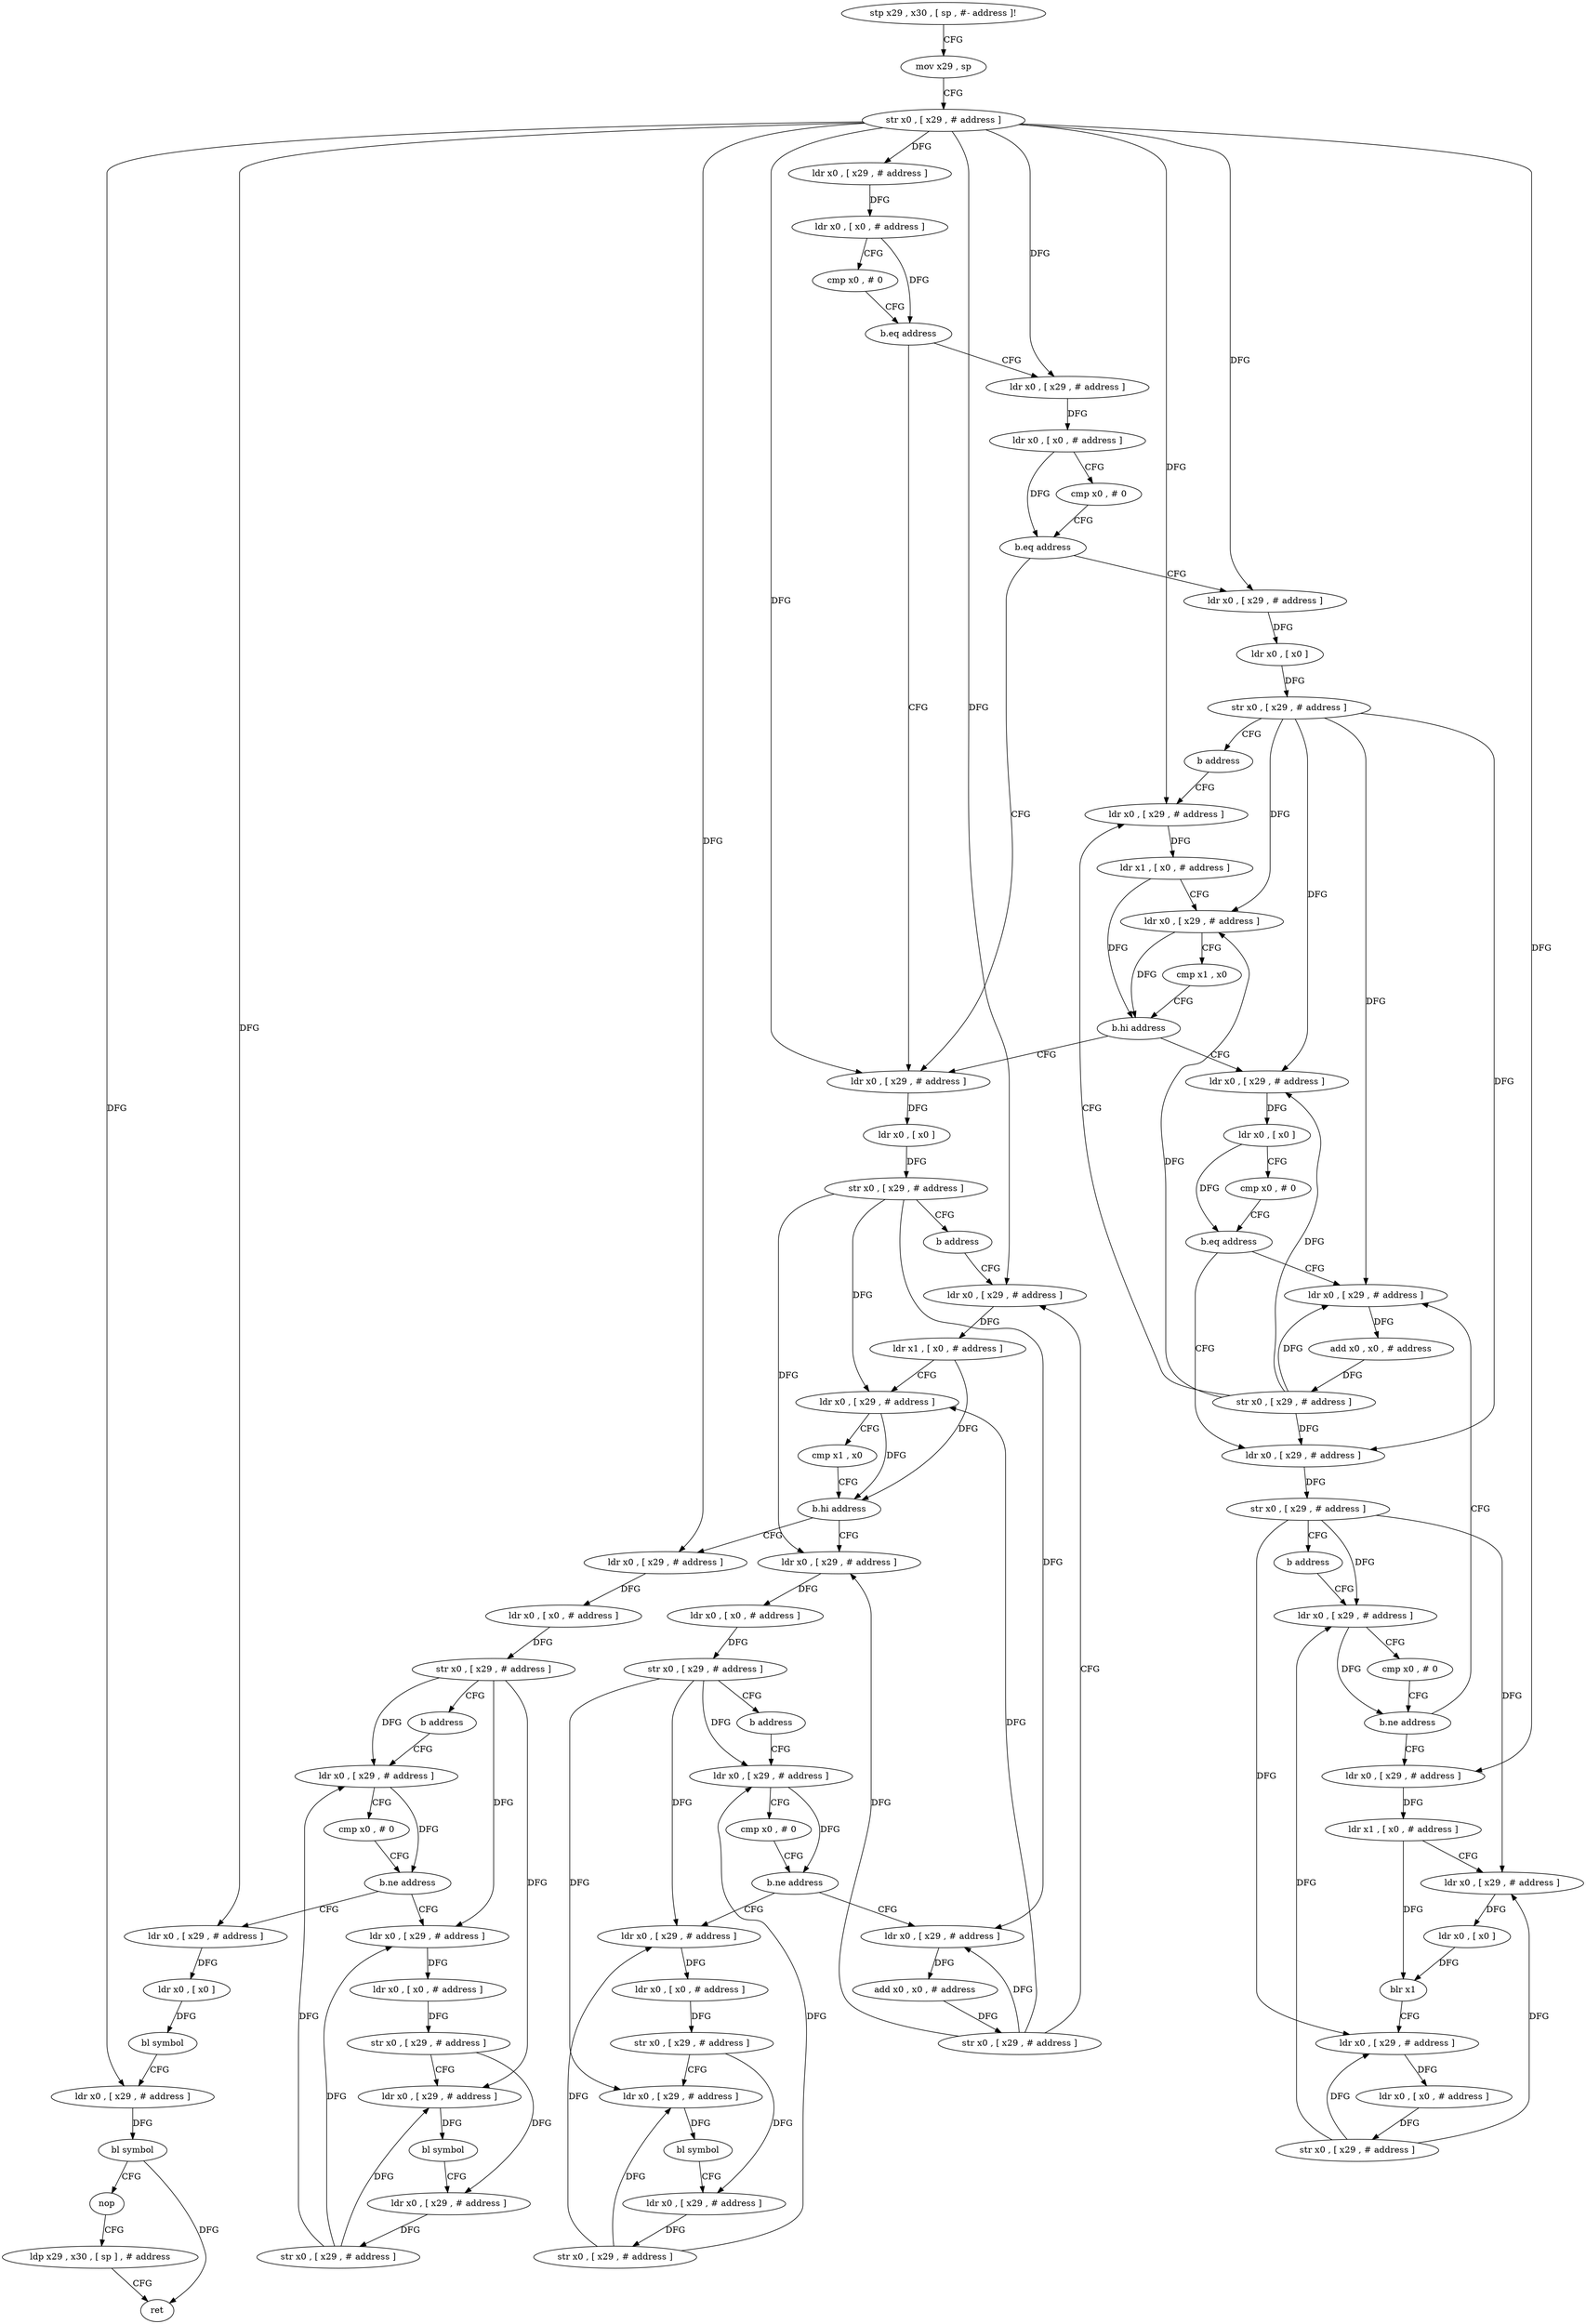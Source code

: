 digraph "func" {
"4319056" [label = "stp x29 , x30 , [ sp , #- address ]!" ]
"4319060" [label = "mov x29 , sp" ]
"4319064" [label = "str x0 , [ x29 , # address ]" ]
"4319068" [label = "ldr x0 , [ x29 , # address ]" ]
"4319072" [label = "ldr x0 , [ x0 , # address ]" ]
"4319076" [label = "cmp x0 , # 0" ]
"4319080" [label = "b.eq address" ]
"4319220" [label = "ldr x0 , [ x29 , # address ]" ]
"4319084" [label = "ldr x0 , [ x29 , # address ]" ]
"4319224" [label = "ldr x0 , [ x0 ]" ]
"4319228" [label = "str x0 , [ x29 , # address ]" ]
"4319232" [label = "b address" ]
"4319304" [label = "ldr x0 , [ x29 , # address ]" ]
"4319088" [label = "ldr x0 , [ x0 , # address ]" ]
"4319092" [label = "cmp x0 , # 0" ]
"4319096" [label = "b.eq address" ]
"4319100" [label = "ldr x0 , [ x29 , # address ]" ]
"4319308" [label = "ldr x1 , [ x0 , # address ]" ]
"4319312" [label = "ldr x0 , [ x29 , # address ]" ]
"4319316" [label = "cmp x1 , x0" ]
"4319320" [label = "b.hi address" ]
"4319236" [label = "ldr x0 , [ x29 , # address ]" ]
"4319324" [label = "ldr x0 , [ x29 , # address ]" ]
"4319104" [label = "ldr x0 , [ x0 ]" ]
"4319108" [label = "str x0 , [ x29 , # address ]" ]
"4319112" [label = "b address" ]
"4319200" [label = "ldr x0 , [ x29 , # address ]" ]
"4319240" [label = "ldr x0 , [ x0 , # address ]" ]
"4319244" [label = "str x0 , [ x29 , # address ]" ]
"4319248" [label = "b address" ]
"4319280" [label = "ldr x0 , [ x29 , # address ]" ]
"4319328" [label = "ldr x0 , [ x0 , # address ]" ]
"4319332" [label = "str x0 , [ x29 , # address ]" ]
"4319336" [label = "b address" ]
"4319368" [label = "ldr x0 , [ x29 , # address ]" ]
"4319204" [label = "ldr x1 , [ x0 , # address ]" ]
"4319208" [label = "ldr x0 , [ x29 , # address ]" ]
"4319212" [label = "cmp x1 , x0" ]
"4319216" [label = "b.hi address" ]
"4319116" [label = "ldr x0 , [ x29 , # address ]" ]
"4319284" [label = "cmp x0 , # 0" ]
"4319288" [label = "b.ne address" ]
"4319252" [label = "ldr x0 , [ x29 , # address ]" ]
"4319292" [label = "ldr x0 , [ x29 , # address ]" ]
"4319372" [label = "cmp x0 , # 0" ]
"4319376" [label = "b.ne address" ]
"4319340" [label = "ldr x0 , [ x29 , # address ]" ]
"4319380" [label = "ldr x0 , [ x29 , # address ]" ]
"4319120" [label = "ldr x0 , [ x0 ]" ]
"4319124" [label = "cmp x0 , # 0" ]
"4319128" [label = "b.eq address" ]
"4319188" [label = "ldr x0 , [ x29 , # address ]" ]
"4319132" [label = "ldr x0 , [ x29 , # address ]" ]
"4319256" [label = "ldr x0 , [ x0 , # address ]" ]
"4319260" [label = "str x0 , [ x29 , # address ]" ]
"4319264" [label = "ldr x0 , [ x29 , # address ]" ]
"4319268" [label = "bl symbol" ]
"4319272" [label = "ldr x0 , [ x29 , # address ]" ]
"4319276" [label = "str x0 , [ x29 , # address ]" ]
"4319296" [label = "add x0 , x0 , # address" ]
"4319300" [label = "str x0 , [ x29 , # address ]" ]
"4319344" [label = "ldr x0 , [ x0 , # address ]" ]
"4319348" [label = "str x0 , [ x29 , # address ]" ]
"4319352" [label = "ldr x0 , [ x29 , # address ]" ]
"4319356" [label = "bl symbol" ]
"4319360" [label = "ldr x0 , [ x29 , # address ]" ]
"4319364" [label = "str x0 , [ x29 , # address ]" ]
"4319384" [label = "ldr x0 , [ x0 ]" ]
"4319388" [label = "bl symbol" ]
"4319392" [label = "ldr x0 , [ x29 , # address ]" ]
"4319396" [label = "bl symbol" ]
"4319400" [label = "nop" ]
"4319404" [label = "ldp x29 , x30 , [ sp ] , # address" ]
"4319408" [label = "ret" ]
"4319192" [label = "add x0 , x0 , # address" ]
"4319196" [label = "str x0 , [ x29 , # address ]" ]
"4319136" [label = "str x0 , [ x29 , # address ]" ]
"4319140" [label = "b address" ]
"4319176" [label = "ldr x0 , [ x29 , # address ]" ]
"4319180" [label = "cmp x0 , # 0" ]
"4319184" [label = "b.ne address" ]
"4319144" [label = "ldr x0 , [ x29 , # address ]" ]
"4319148" [label = "ldr x1 , [ x0 , # address ]" ]
"4319152" [label = "ldr x0 , [ x29 , # address ]" ]
"4319156" [label = "ldr x0 , [ x0 ]" ]
"4319160" [label = "blr x1" ]
"4319164" [label = "ldr x0 , [ x29 , # address ]" ]
"4319168" [label = "ldr x0 , [ x0 , # address ]" ]
"4319172" [label = "str x0 , [ x29 , # address ]" ]
"4319056" -> "4319060" [ label = "CFG" ]
"4319060" -> "4319064" [ label = "CFG" ]
"4319064" -> "4319068" [ label = "DFG" ]
"4319064" -> "4319220" [ label = "DFG" ]
"4319064" -> "4319084" [ label = "DFG" ]
"4319064" -> "4319304" [ label = "DFG" ]
"4319064" -> "4319100" [ label = "DFG" ]
"4319064" -> "4319324" [ label = "DFG" ]
"4319064" -> "4319200" [ label = "DFG" ]
"4319064" -> "4319380" [ label = "DFG" ]
"4319064" -> "4319392" [ label = "DFG" ]
"4319064" -> "4319144" [ label = "DFG" ]
"4319068" -> "4319072" [ label = "DFG" ]
"4319072" -> "4319076" [ label = "CFG" ]
"4319072" -> "4319080" [ label = "DFG" ]
"4319076" -> "4319080" [ label = "CFG" ]
"4319080" -> "4319220" [ label = "CFG" ]
"4319080" -> "4319084" [ label = "CFG" ]
"4319220" -> "4319224" [ label = "DFG" ]
"4319084" -> "4319088" [ label = "DFG" ]
"4319224" -> "4319228" [ label = "DFG" ]
"4319228" -> "4319232" [ label = "CFG" ]
"4319228" -> "4319312" [ label = "DFG" ]
"4319228" -> "4319236" [ label = "DFG" ]
"4319228" -> "4319292" [ label = "DFG" ]
"4319232" -> "4319304" [ label = "CFG" ]
"4319304" -> "4319308" [ label = "DFG" ]
"4319088" -> "4319092" [ label = "CFG" ]
"4319088" -> "4319096" [ label = "DFG" ]
"4319092" -> "4319096" [ label = "CFG" ]
"4319096" -> "4319220" [ label = "CFG" ]
"4319096" -> "4319100" [ label = "CFG" ]
"4319100" -> "4319104" [ label = "DFG" ]
"4319308" -> "4319312" [ label = "CFG" ]
"4319308" -> "4319320" [ label = "DFG" ]
"4319312" -> "4319316" [ label = "CFG" ]
"4319312" -> "4319320" [ label = "DFG" ]
"4319316" -> "4319320" [ label = "CFG" ]
"4319320" -> "4319236" [ label = "CFG" ]
"4319320" -> "4319324" [ label = "CFG" ]
"4319236" -> "4319240" [ label = "DFG" ]
"4319324" -> "4319328" [ label = "DFG" ]
"4319104" -> "4319108" [ label = "DFG" ]
"4319108" -> "4319112" [ label = "CFG" ]
"4319108" -> "4319208" [ label = "DFG" ]
"4319108" -> "4319116" [ label = "DFG" ]
"4319108" -> "4319188" [ label = "DFG" ]
"4319108" -> "4319132" [ label = "DFG" ]
"4319112" -> "4319200" [ label = "CFG" ]
"4319200" -> "4319204" [ label = "DFG" ]
"4319240" -> "4319244" [ label = "DFG" ]
"4319244" -> "4319248" [ label = "CFG" ]
"4319244" -> "4319280" [ label = "DFG" ]
"4319244" -> "4319252" [ label = "DFG" ]
"4319244" -> "4319264" [ label = "DFG" ]
"4319248" -> "4319280" [ label = "CFG" ]
"4319280" -> "4319284" [ label = "CFG" ]
"4319280" -> "4319288" [ label = "DFG" ]
"4319328" -> "4319332" [ label = "DFG" ]
"4319332" -> "4319336" [ label = "CFG" ]
"4319332" -> "4319368" [ label = "DFG" ]
"4319332" -> "4319340" [ label = "DFG" ]
"4319332" -> "4319352" [ label = "DFG" ]
"4319336" -> "4319368" [ label = "CFG" ]
"4319368" -> "4319372" [ label = "CFG" ]
"4319368" -> "4319376" [ label = "DFG" ]
"4319204" -> "4319208" [ label = "CFG" ]
"4319204" -> "4319216" [ label = "DFG" ]
"4319208" -> "4319212" [ label = "CFG" ]
"4319208" -> "4319216" [ label = "DFG" ]
"4319212" -> "4319216" [ label = "CFG" ]
"4319216" -> "4319116" [ label = "CFG" ]
"4319216" -> "4319220" [ label = "CFG" ]
"4319116" -> "4319120" [ label = "DFG" ]
"4319284" -> "4319288" [ label = "CFG" ]
"4319288" -> "4319252" [ label = "CFG" ]
"4319288" -> "4319292" [ label = "CFG" ]
"4319252" -> "4319256" [ label = "DFG" ]
"4319292" -> "4319296" [ label = "DFG" ]
"4319372" -> "4319376" [ label = "CFG" ]
"4319376" -> "4319340" [ label = "CFG" ]
"4319376" -> "4319380" [ label = "CFG" ]
"4319340" -> "4319344" [ label = "DFG" ]
"4319380" -> "4319384" [ label = "DFG" ]
"4319120" -> "4319124" [ label = "CFG" ]
"4319120" -> "4319128" [ label = "DFG" ]
"4319124" -> "4319128" [ label = "CFG" ]
"4319128" -> "4319188" [ label = "CFG" ]
"4319128" -> "4319132" [ label = "CFG" ]
"4319188" -> "4319192" [ label = "DFG" ]
"4319132" -> "4319136" [ label = "DFG" ]
"4319256" -> "4319260" [ label = "DFG" ]
"4319260" -> "4319264" [ label = "CFG" ]
"4319260" -> "4319272" [ label = "DFG" ]
"4319264" -> "4319268" [ label = "DFG" ]
"4319268" -> "4319272" [ label = "CFG" ]
"4319272" -> "4319276" [ label = "DFG" ]
"4319276" -> "4319280" [ label = "DFG" ]
"4319276" -> "4319252" [ label = "DFG" ]
"4319276" -> "4319264" [ label = "DFG" ]
"4319296" -> "4319300" [ label = "DFG" ]
"4319300" -> "4319304" [ label = "CFG" ]
"4319300" -> "4319312" [ label = "DFG" ]
"4319300" -> "4319236" [ label = "DFG" ]
"4319300" -> "4319292" [ label = "DFG" ]
"4319344" -> "4319348" [ label = "DFG" ]
"4319348" -> "4319352" [ label = "CFG" ]
"4319348" -> "4319360" [ label = "DFG" ]
"4319352" -> "4319356" [ label = "DFG" ]
"4319356" -> "4319360" [ label = "CFG" ]
"4319360" -> "4319364" [ label = "DFG" ]
"4319364" -> "4319368" [ label = "DFG" ]
"4319364" -> "4319340" [ label = "DFG" ]
"4319364" -> "4319352" [ label = "DFG" ]
"4319384" -> "4319388" [ label = "DFG" ]
"4319388" -> "4319392" [ label = "CFG" ]
"4319392" -> "4319396" [ label = "DFG" ]
"4319396" -> "4319400" [ label = "CFG" ]
"4319396" -> "4319408" [ label = "DFG" ]
"4319400" -> "4319404" [ label = "CFG" ]
"4319404" -> "4319408" [ label = "CFG" ]
"4319192" -> "4319196" [ label = "DFG" ]
"4319196" -> "4319200" [ label = "CFG" ]
"4319196" -> "4319208" [ label = "DFG" ]
"4319196" -> "4319116" [ label = "DFG" ]
"4319196" -> "4319188" [ label = "DFG" ]
"4319196" -> "4319132" [ label = "DFG" ]
"4319136" -> "4319140" [ label = "CFG" ]
"4319136" -> "4319176" [ label = "DFG" ]
"4319136" -> "4319152" [ label = "DFG" ]
"4319136" -> "4319164" [ label = "DFG" ]
"4319140" -> "4319176" [ label = "CFG" ]
"4319176" -> "4319180" [ label = "CFG" ]
"4319176" -> "4319184" [ label = "DFG" ]
"4319180" -> "4319184" [ label = "CFG" ]
"4319184" -> "4319144" [ label = "CFG" ]
"4319184" -> "4319188" [ label = "CFG" ]
"4319144" -> "4319148" [ label = "DFG" ]
"4319148" -> "4319152" [ label = "CFG" ]
"4319148" -> "4319160" [ label = "DFG" ]
"4319152" -> "4319156" [ label = "DFG" ]
"4319156" -> "4319160" [ label = "DFG" ]
"4319160" -> "4319164" [ label = "CFG" ]
"4319164" -> "4319168" [ label = "DFG" ]
"4319168" -> "4319172" [ label = "DFG" ]
"4319172" -> "4319176" [ label = "DFG" ]
"4319172" -> "4319152" [ label = "DFG" ]
"4319172" -> "4319164" [ label = "DFG" ]
}
